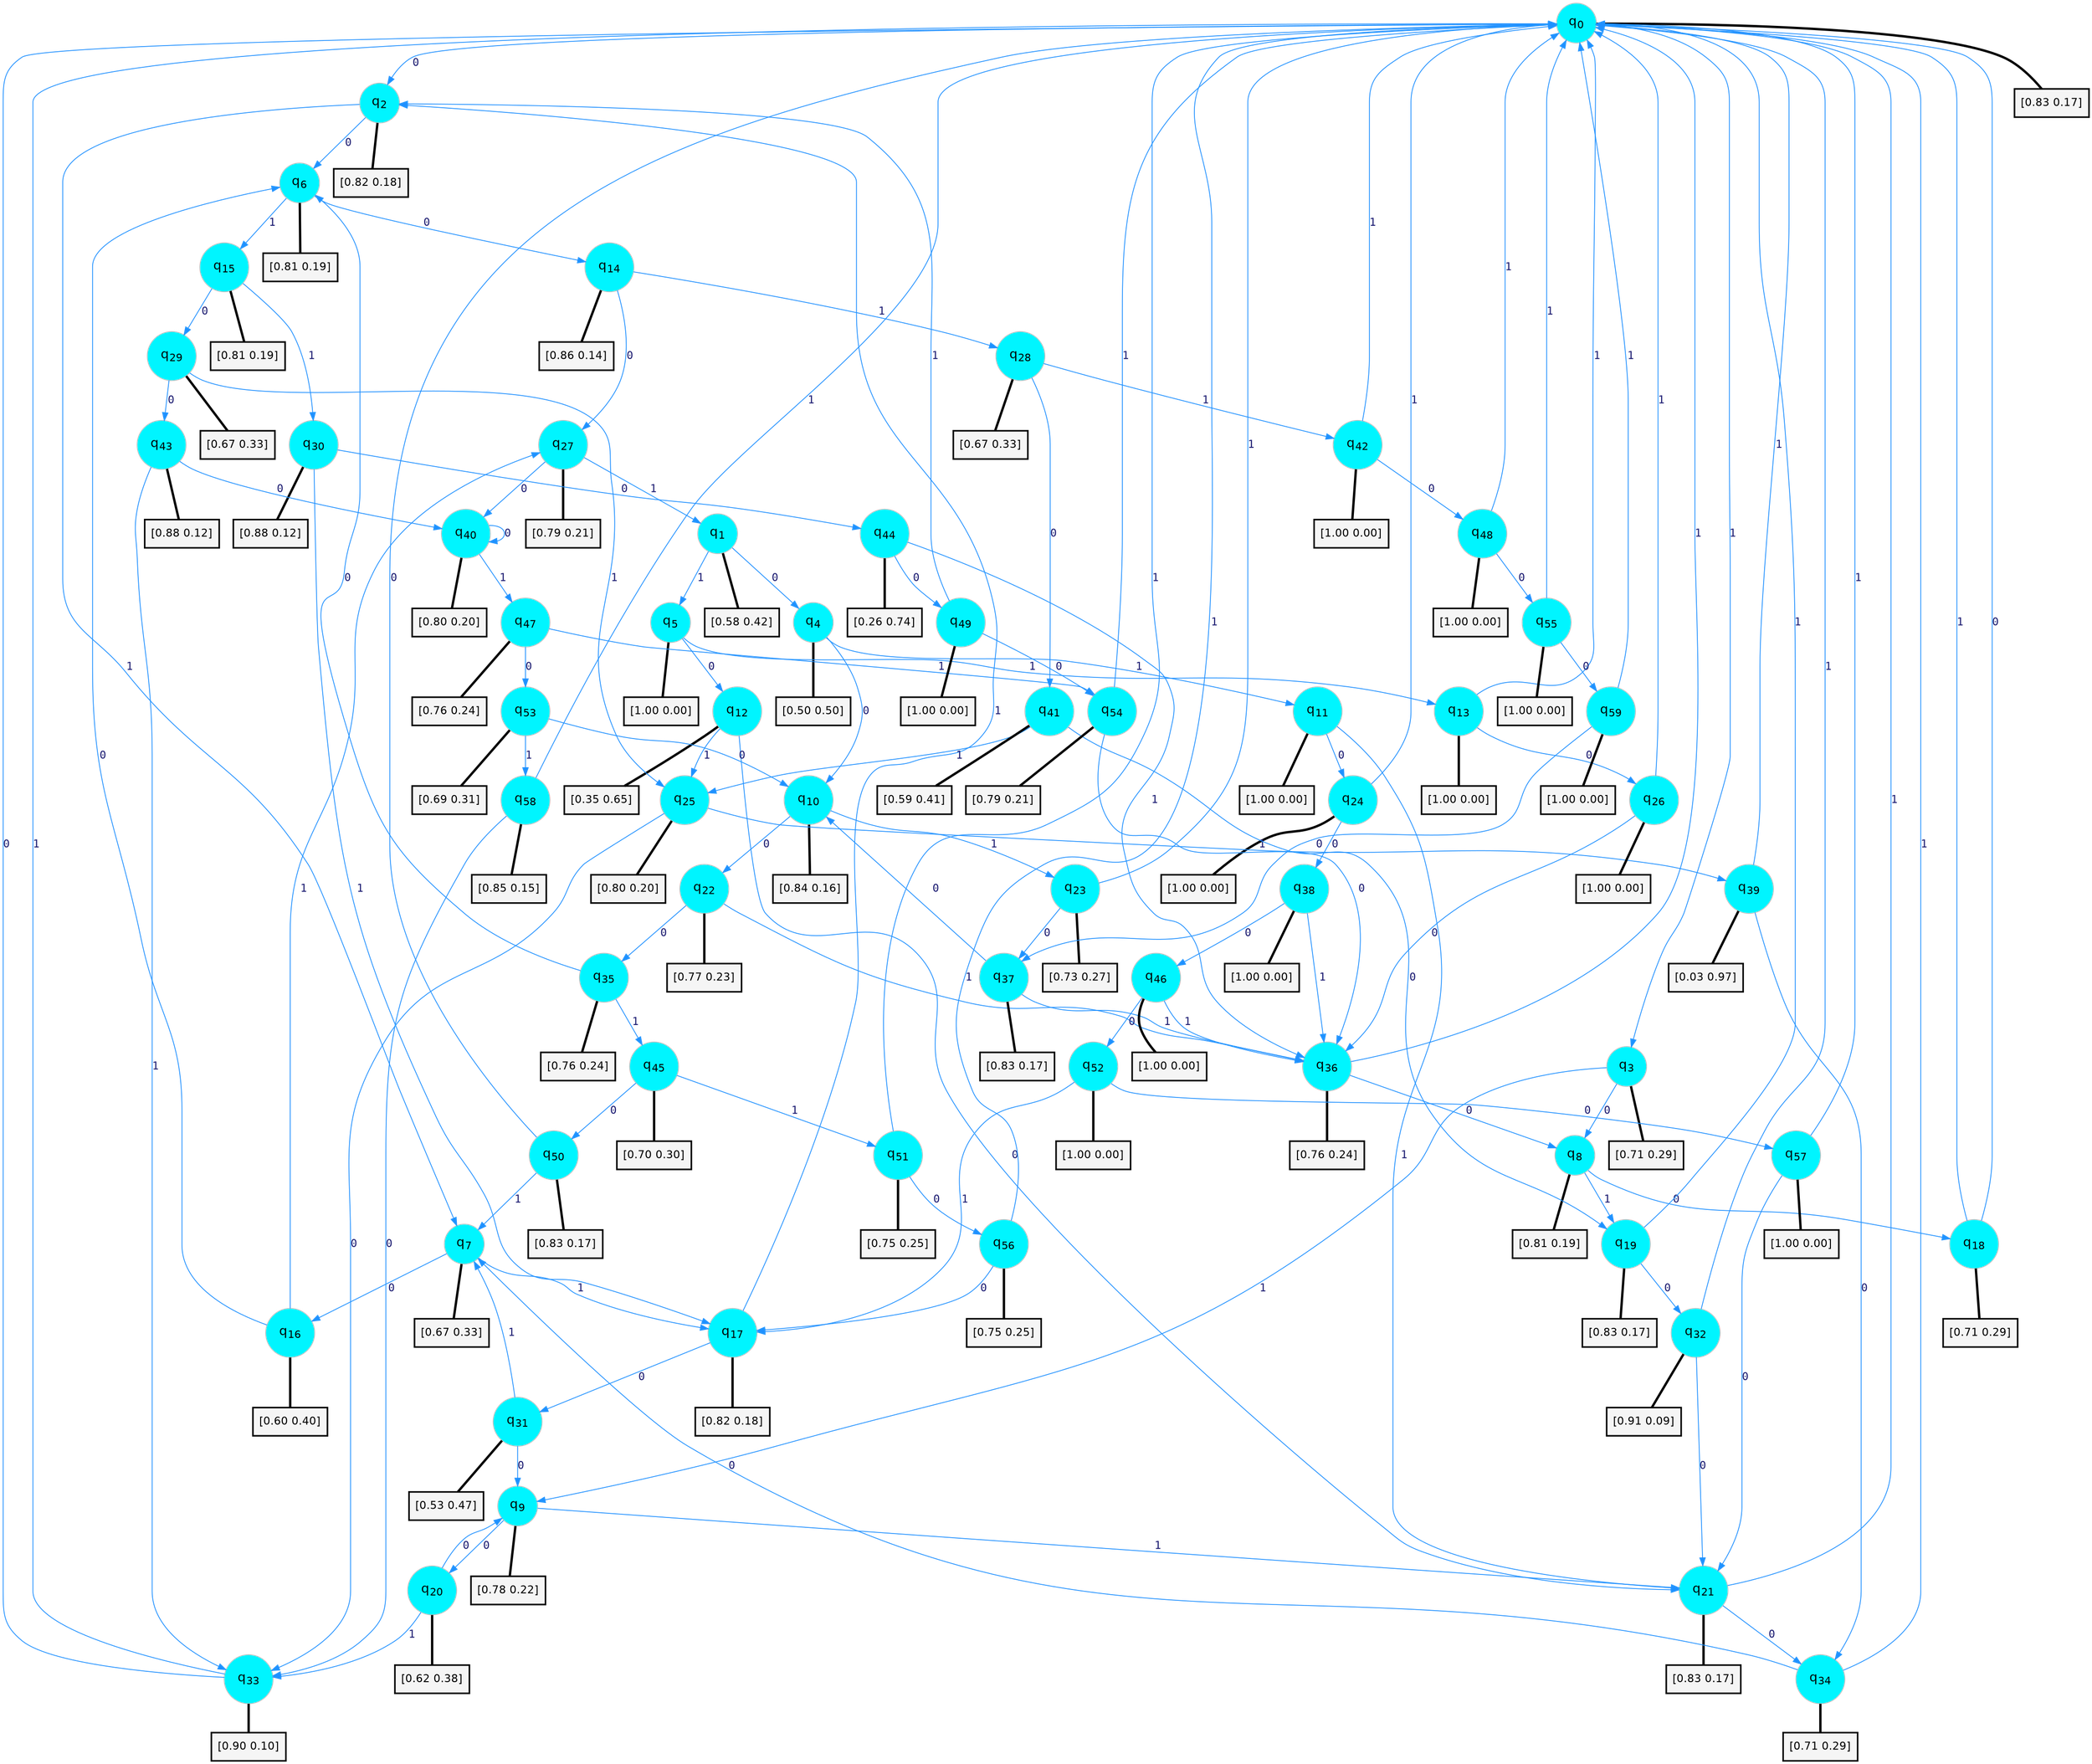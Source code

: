digraph G {
graph [
bgcolor=transparent, dpi=300, rankdir=TD, size="40,25"];
node [
color=gray, fillcolor=turquoise1, fontcolor=black, fontname=Helvetica, fontsize=16, fontweight=bold, shape=circle, style=filled];
edge [
arrowsize=1, color=dodgerblue1, fontcolor=midnightblue, fontname=courier, fontweight=bold, penwidth=1, style=solid, weight=20];
0[label=<q<SUB>0</SUB>>];
1[label=<q<SUB>1</SUB>>];
2[label=<q<SUB>2</SUB>>];
3[label=<q<SUB>3</SUB>>];
4[label=<q<SUB>4</SUB>>];
5[label=<q<SUB>5</SUB>>];
6[label=<q<SUB>6</SUB>>];
7[label=<q<SUB>7</SUB>>];
8[label=<q<SUB>8</SUB>>];
9[label=<q<SUB>9</SUB>>];
10[label=<q<SUB>10</SUB>>];
11[label=<q<SUB>11</SUB>>];
12[label=<q<SUB>12</SUB>>];
13[label=<q<SUB>13</SUB>>];
14[label=<q<SUB>14</SUB>>];
15[label=<q<SUB>15</SUB>>];
16[label=<q<SUB>16</SUB>>];
17[label=<q<SUB>17</SUB>>];
18[label=<q<SUB>18</SUB>>];
19[label=<q<SUB>19</SUB>>];
20[label=<q<SUB>20</SUB>>];
21[label=<q<SUB>21</SUB>>];
22[label=<q<SUB>22</SUB>>];
23[label=<q<SUB>23</SUB>>];
24[label=<q<SUB>24</SUB>>];
25[label=<q<SUB>25</SUB>>];
26[label=<q<SUB>26</SUB>>];
27[label=<q<SUB>27</SUB>>];
28[label=<q<SUB>28</SUB>>];
29[label=<q<SUB>29</SUB>>];
30[label=<q<SUB>30</SUB>>];
31[label=<q<SUB>31</SUB>>];
32[label=<q<SUB>32</SUB>>];
33[label=<q<SUB>33</SUB>>];
34[label=<q<SUB>34</SUB>>];
35[label=<q<SUB>35</SUB>>];
36[label=<q<SUB>36</SUB>>];
37[label=<q<SUB>37</SUB>>];
38[label=<q<SUB>38</SUB>>];
39[label=<q<SUB>39</SUB>>];
40[label=<q<SUB>40</SUB>>];
41[label=<q<SUB>41</SUB>>];
42[label=<q<SUB>42</SUB>>];
43[label=<q<SUB>43</SUB>>];
44[label=<q<SUB>44</SUB>>];
45[label=<q<SUB>45</SUB>>];
46[label=<q<SUB>46</SUB>>];
47[label=<q<SUB>47</SUB>>];
48[label=<q<SUB>48</SUB>>];
49[label=<q<SUB>49</SUB>>];
50[label=<q<SUB>50</SUB>>];
51[label=<q<SUB>51</SUB>>];
52[label=<q<SUB>52</SUB>>];
53[label=<q<SUB>53</SUB>>];
54[label=<q<SUB>54</SUB>>];
55[label=<q<SUB>55</SUB>>];
56[label=<q<SUB>56</SUB>>];
57[label=<q<SUB>57</SUB>>];
58[label=<q<SUB>58</SUB>>];
59[label=<q<SUB>59</SUB>>];
60[label="[0.83 0.17]", shape=box,fontcolor=black, fontname=Helvetica, fontsize=14, penwidth=2, fillcolor=whitesmoke,color=black];
61[label="[0.58 0.42]", shape=box,fontcolor=black, fontname=Helvetica, fontsize=14, penwidth=2, fillcolor=whitesmoke,color=black];
62[label="[0.82 0.18]", shape=box,fontcolor=black, fontname=Helvetica, fontsize=14, penwidth=2, fillcolor=whitesmoke,color=black];
63[label="[0.71 0.29]", shape=box,fontcolor=black, fontname=Helvetica, fontsize=14, penwidth=2, fillcolor=whitesmoke,color=black];
64[label="[0.50 0.50]", shape=box,fontcolor=black, fontname=Helvetica, fontsize=14, penwidth=2, fillcolor=whitesmoke,color=black];
65[label="[1.00 0.00]", shape=box,fontcolor=black, fontname=Helvetica, fontsize=14, penwidth=2, fillcolor=whitesmoke,color=black];
66[label="[0.81 0.19]", shape=box,fontcolor=black, fontname=Helvetica, fontsize=14, penwidth=2, fillcolor=whitesmoke,color=black];
67[label="[0.67 0.33]", shape=box,fontcolor=black, fontname=Helvetica, fontsize=14, penwidth=2, fillcolor=whitesmoke,color=black];
68[label="[0.81 0.19]", shape=box,fontcolor=black, fontname=Helvetica, fontsize=14, penwidth=2, fillcolor=whitesmoke,color=black];
69[label="[0.78 0.22]", shape=box,fontcolor=black, fontname=Helvetica, fontsize=14, penwidth=2, fillcolor=whitesmoke,color=black];
70[label="[0.84 0.16]", shape=box,fontcolor=black, fontname=Helvetica, fontsize=14, penwidth=2, fillcolor=whitesmoke,color=black];
71[label="[1.00 0.00]", shape=box,fontcolor=black, fontname=Helvetica, fontsize=14, penwidth=2, fillcolor=whitesmoke,color=black];
72[label="[0.35 0.65]", shape=box,fontcolor=black, fontname=Helvetica, fontsize=14, penwidth=2, fillcolor=whitesmoke,color=black];
73[label="[1.00 0.00]", shape=box,fontcolor=black, fontname=Helvetica, fontsize=14, penwidth=2, fillcolor=whitesmoke,color=black];
74[label="[0.86 0.14]", shape=box,fontcolor=black, fontname=Helvetica, fontsize=14, penwidth=2, fillcolor=whitesmoke,color=black];
75[label="[0.81 0.19]", shape=box,fontcolor=black, fontname=Helvetica, fontsize=14, penwidth=2, fillcolor=whitesmoke,color=black];
76[label="[0.60 0.40]", shape=box,fontcolor=black, fontname=Helvetica, fontsize=14, penwidth=2, fillcolor=whitesmoke,color=black];
77[label="[0.82 0.18]", shape=box,fontcolor=black, fontname=Helvetica, fontsize=14, penwidth=2, fillcolor=whitesmoke,color=black];
78[label="[0.71 0.29]", shape=box,fontcolor=black, fontname=Helvetica, fontsize=14, penwidth=2, fillcolor=whitesmoke,color=black];
79[label="[0.83 0.17]", shape=box,fontcolor=black, fontname=Helvetica, fontsize=14, penwidth=2, fillcolor=whitesmoke,color=black];
80[label="[0.62 0.38]", shape=box,fontcolor=black, fontname=Helvetica, fontsize=14, penwidth=2, fillcolor=whitesmoke,color=black];
81[label="[0.83 0.17]", shape=box,fontcolor=black, fontname=Helvetica, fontsize=14, penwidth=2, fillcolor=whitesmoke,color=black];
82[label="[0.77 0.23]", shape=box,fontcolor=black, fontname=Helvetica, fontsize=14, penwidth=2, fillcolor=whitesmoke,color=black];
83[label="[0.73 0.27]", shape=box,fontcolor=black, fontname=Helvetica, fontsize=14, penwidth=2, fillcolor=whitesmoke,color=black];
84[label="[1.00 0.00]", shape=box,fontcolor=black, fontname=Helvetica, fontsize=14, penwidth=2, fillcolor=whitesmoke,color=black];
85[label="[0.80 0.20]", shape=box,fontcolor=black, fontname=Helvetica, fontsize=14, penwidth=2, fillcolor=whitesmoke,color=black];
86[label="[1.00 0.00]", shape=box,fontcolor=black, fontname=Helvetica, fontsize=14, penwidth=2, fillcolor=whitesmoke,color=black];
87[label="[0.79 0.21]", shape=box,fontcolor=black, fontname=Helvetica, fontsize=14, penwidth=2, fillcolor=whitesmoke,color=black];
88[label="[0.67 0.33]", shape=box,fontcolor=black, fontname=Helvetica, fontsize=14, penwidth=2, fillcolor=whitesmoke,color=black];
89[label="[0.67 0.33]", shape=box,fontcolor=black, fontname=Helvetica, fontsize=14, penwidth=2, fillcolor=whitesmoke,color=black];
90[label="[0.88 0.12]", shape=box,fontcolor=black, fontname=Helvetica, fontsize=14, penwidth=2, fillcolor=whitesmoke,color=black];
91[label="[0.53 0.47]", shape=box,fontcolor=black, fontname=Helvetica, fontsize=14, penwidth=2, fillcolor=whitesmoke,color=black];
92[label="[0.91 0.09]", shape=box,fontcolor=black, fontname=Helvetica, fontsize=14, penwidth=2, fillcolor=whitesmoke,color=black];
93[label="[0.90 0.10]", shape=box,fontcolor=black, fontname=Helvetica, fontsize=14, penwidth=2, fillcolor=whitesmoke,color=black];
94[label="[0.71 0.29]", shape=box,fontcolor=black, fontname=Helvetica, fontsize=14, penwidth=2, fillcolor=whitesmoke,color=black];
95[label="[0.76 0.24]", shape=box,fontcolor=black, fontname=Helvetica, fontsize=14, penwidth=2, fillcolor=whitesmoke,color=black];
96[label="[0.76 0.24]", shape=box,fontcolor=black, fontname=Helvetica, fontsize=14, penwidth=2, fillcolor=whitesmoke,color=black];
97[label="[0.83 0.17]", shape=box,fontcolor=black, fontname=Helvetica, fontsize=14, penwidth=2, fillcolor=whitesmoke,color=black];
98[label="[1.00 0.00]", shape=box,fontcolor=black, fontname=Helvetica, fontsize=14, penwidth=2, fillcolor=whitesmoke,color=black];
99[label="[0.03 0.97]", shape=box,fontcolor=black, fontname=Helvetica, fontsize=14, penwidth=2, fillcolor=whitesmoke,color=black];
100[label="[0.80 0.20]", shape=box,fontcolor=black, fontname=Helvetica, fontsize=14, penwidth=2, fillcolor=whitesmoke,color=black];
101[label="[0.59 0.41]", shape=box,fontcolor=black, fontname=Helvetica, fontsize=14, penwidth=2, fillcolor=whitesmoke,color=black];
102[label="[1.00 0.00]", shape=box,fontcolor=black, fontname=Helvetica, fontsize=14, penwidth=2, fillcolor=whitesmoke,color=black];
103[label="[0.88 0.12]", shape=box,fontcolor=black, fontname=Helvetica, fontsize=14, penwidth=2, fillcolor=whitesmoke,color=black];
104[label="[0.26 0.74]", shape=box,fontcolor=black, fontname=Helvetica, fontsize=14, penwidth=2, fillcolor=whitesmoke,color=black];
105[label="[0.70 0.30]", shape=box,fontcolor=black, fontname=Helvetica, fontsize=14, penwidth=2, fillcolor=whitesmoke,color=black];
106[label="[1.00 0.00]", shape=box,fontcolor=black, fontname=Helvetica, fontsize=14, penwidth=2, fillcolor=whitesmoke,color=black];
107[label="[0.76 0.24]", shape=box,fontcolor=black, fontname=Helvetica, fontsize=14, penwidth=2, fillcolor=whitesmoke,color=black];
108[label="[1.00 0.00]", shape=box,fontcolor=black, fontname=Helvetica, fontsize=14, penwidth=2, fillcolor=whitesmoke,color=black];
109[label="[1.00 0.00]", shape=box,fontcolor=black, fontname=Helvetica, fontsize=14, penwidth=2, fillcolor=whitesmoke,color=black];
110[label="[0.83 0.17]", shape=box,fontcolor=black, fontname=Helvetica, fontsize=14, penwidth=2, fillcolor=whitesmoke,color=black];
111[label="[0.75 0.25]", shape=box,fontcolor=black, fontname=Helvetica, fontsize=14, penwidth=2, fillcolor=whitesmoke,color=black];
112[label="[1.00 0.00]", shape=box,fontcolor=black, fontname=Helvetica, fontsize=14, penwidth=2, fillcolor=whitesmoke,color=black];
113[label="[0.69 0.31]", shape=box,fontcolor=black, fontname=Helvetica, fontsize=14, penwidth=2, fillcolor=whitesmoke,color=black];
114[label="[0.79 0.21]", shape=box,fontcolor=black, fontname=Helvetica, fontsize=14, penwidth=2, fillcolor=whitesmoke,color=black];
115[label="[1.00 0.00]", shape=box,fontcolor=black, fontname=Helvetica, fontsize=14, penwidth=2, fillcolor=whitesmoke,color=black];
116[label="[0.75 0.25]", shape=box,fontcolor=black, fontname=Helvetica, fontsize=14, penwidth=2, fillcolor=whitesmoke,color=black];
117[label="[1.00 0.00]", shape=box,fontcolor=black, fontname=Helvetica, fontsize=14, penwidth=2, fillcolor=whitesmoke,color=black];
118[label="[0.85 0.15]", shape=box,fontcolor=black, fontname=Helvetica, fontsize=14, penwidth=2, fillcolor=whitesmoke,color=black];
119[label="[1.00 0.00]", shape=box,fontcolor=black, fontname=Helvetica, fontsize=14, penwidth=2, fillcolor=whitesmoke,color=black];
0->2 [label=0];
0->3 [label=1];
0->60 [arrowhead=none, penwidth=3,color=black];
1->4 [label=0];
1->5 [label=1];
1->61 [arrowhead=none, penwidth=3,color=black];
2->6 [label=0];
2->7 [label=1];
2->62 [arrowhead=none, penwidth=3,color=black];
3->8 [label=0];
3->9 [label=1];
3->63 [arrowhead=none, penwidth=3,color=black];
4->10 [label=0];
4->11 [label=1];
4->64 [arrowhead=none, penwidth=3,color=black];
5->12 [label=0];
5->13 [label=1];
5->65 [arrowhead=none, penwidth=3,color=black];
6->14 [label=0];
6->15 [label=1];
6->66 [arrowhead=none, penwidth=3,color=black];
7->16 [label=0];
7->17 [label=1];
7->67 [arrowhead=none, penwidth=3,color=black];
8->18 [label=0];
8->19 [label=1];
8->68 [arrowhead=none, penwidth=3,color=black];
9->20 [label=0];
9->21 [label=1];
9->69 [arrowhead=none, penwidth=3,color=black];
10->22 [label=0];
10->23 [label=1];
10->70 [arrowhead=none, penwidth=3,color=black];
11->24 [label=0];
11->21 [label=1];
11->71 [arrowhead=none, penwidth=3,color=black];
12->21 [label=0];
12->25 [label=1];
12->72 [arrowhead=none, penwidth=3,color=black];
13->26 [label=0];
13->0 [label=1];
13->73 [arrowhead=none, penwidth=3,color=black];
14->27 [label=0];
14->28 [label=1];
14->74 [arrowhead=none, penwidth=3,color=black];
15->29 [label=0];
15->30 [label=1];
15->75 [arrowhead=none, penwidth=3,color=black];
16->6 [label=0];
16->27 [label=1];
16->76 [arrowhead=none, penwidth=3,color=black];
17->31 [label=0];
17->2 [label=1];
17->77 [arrowhead=none, penwidth=3,color=black];
18->0 [label=0];
18->0 [label=1];
18->78 [arrowhead=none, penwidth=3,color=black];
19->32 [label=0];
19->0 [label=1];
19->79 [arrowhead=none, penwidth=3,color=black];
20->9 [label=0];
20->33 [label=1];
20->80 [arrowhead=none, penwidth=3,color=black];
21->34 [label=0];
21->0 [label=1];
21->81 [arrowhead=none, penwidth=3,color=black];
22->35 [label=0];
22->36 [label=1];
22->82 [arrowhead=none, penwidth=3,color=black];
23->37 [label=0];
23->0 [label=1];
23->83 [arrowhead=none, penwidth=3,color=black];
24->38 [label=0];
24->0 [label=1];
24->84 [arrowhead=none, penwidth=3,color=black];
25->33 [label=0];
25->39 [label=1];
25->85 [arrowhead=none, penwidth=3,color=black];
26->36 [label=0];
26->0 [label=1];
26->86 [arrowhead=none, penwidth=3,color=black];
27->40 [label=0];
27->1 [label=1];
27->87 [arrowhead=none, penwidth=3,color=black];
28->41 [label=0];
28->42 [label=1];
28->88 [arrowhead=none, penwidth=3,color=black];
29->43 [label=0];
29->25 [label=1];
29->89 [arrowhead=none, penwidth=3,color=black];
30->44 [label=0];
30->17 [label=1];
30->90 [arrowhead=none, penwidth=3,color=black];
31->9 [label=0];
31->7 [label=1];
31->91 [arrowhead=none, penwidth=3,color=black];
32->21 [label=0];
32->0 [label=1];
32->92 [arrowhead=none, penwidth=3,color=black];
33->0 [label=0];
33->0 [label=1];
33->93 [arrowhead=none, penwidth=3,color=black];
34->7 [label=0];
34->0 [label=1];
34->94 [arrowhead=none, penwidth=3,color=black];
35->6 [label=0];
35->45 [label=1];
35->95 [arrowhead=none, penwidth=3,color=black];
36->8 [label=0];
36->0 [label=1];
36->96 [arrowhead=none, penwidth=3,color=black];
37->10 [label=0];
37->36 [label=1];
37->97 [arrowhead=none, penwidth=3,color=black];
38->46 [label=0];
38->36 [label=1];
38->98 [arrowhead=none, penwidth=3,color=black];
39->34 [label=0];
39->0 [label=1];
39->99 [arrowhead=none, penwidth=3,color=black];
40->40 [label=0];
40->47 [label=1];
40->100 [arrowhead=none, penwidth=3,color=black];
41->19 [label=0];
41->25 [label=1];
41->101 [arrowhead=none, penwidth=3,color=black];
42->48 [label=0];
42->0 [label=1];
42->102 [arrowhead=none, penwidth=3,color=black];
43->40 [label=0];
43->33 [label=1];
43->103 [arrowhead=none, penwidth=3,color=black];
44->49 [label=0];
44->36 [label=1];
44->104 [arrowhead=none, penwidth=3,color=black];
45->50 [label=0];
45->51 [label=1];
45->105 [arrowhead=none, penwidth=3,color=black];
46->52 [label=0];
46->36 [label=1];
46->106 [arrowhead=none, penwidth=3,color=black];
47->53 [label=0];
47->54 [label=1];
47->107 [arrowhead=none, penwidth=3,color=black];
48->55 [label=0];
48->0 [label=1];
48->108 [arrowhead=none, penwidth=3,color=black];
49->54 [label=0];
49->2 [label=1];
49->109 [arrowhead=none, penwidth=3,color=black];
50->0 [label=0];
50->7 [label=1];
50->110 [arrowhead=none, penwidth=3,color=black];
51->56 [label=0];
51->0 [label=1];
51->111 [arrowhead=none, penwidth=3,color=black];
52->57 [label=0];
52->17 [label=1];
52->112 [arrowhead=none, penwidth=3,color=black];
53->10 [label=0];
53->58 [label=1];
53->113 [arrowhead=none, penwidth=3,color=black];
54->36 [label=0];
54->0 [label=1];
54->114 [arrowhead=none, penwidth=3,color=black];
55->59 [label=0];
55->0 [label=1];
55->115 [arrowhead=none, penwidth=3,color=black];
56->17 [label=0];
56->0 [label=1];
56->116 [arrowhead=none, penwidth=3,color=black];
57->21 [label=0];
57->0 [label=1];
57->117 [arrowhead=none, penwidth=3,color=black];
58->33 [label=0];
58->0 [label=1];
58->118 [arrowhead=none, penwidth=3,color=black];
59->37 [label=0];
59->0 [label=1];
59->119 [arrowhead=none, penwidth=3,color=black];
}
